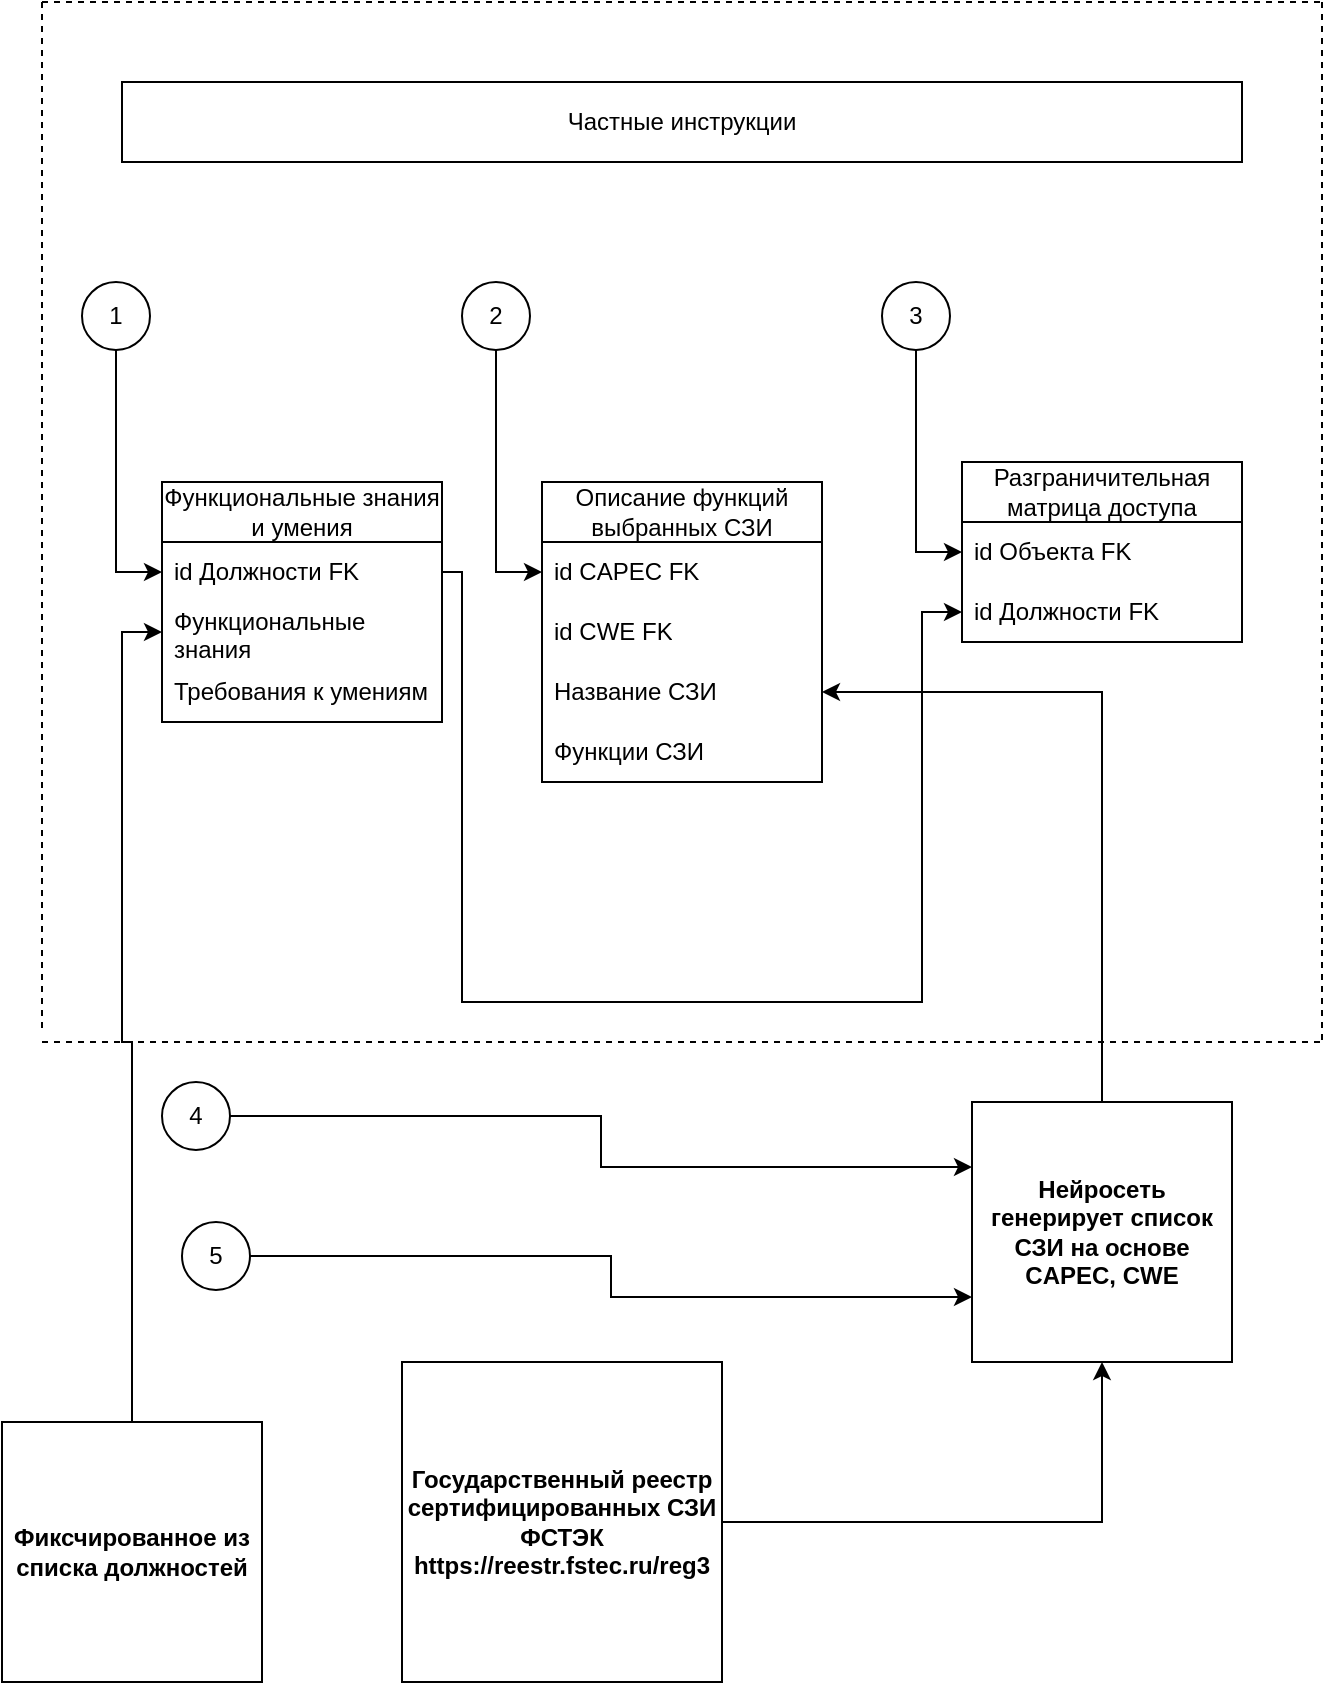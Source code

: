 <mxfile version="24.8.6">
  <diagram name="Страница — 1" id="ICKh0Rubx5kFhzMo8I9A">
    <mxGraphModel dx="1290" dy="543" grid="1" gridSize="10" guides="1" tooltips="1" connect="1" arrows="1" fold="1" page="1" pageScale="1" pageWidth="827" pageHeight="1169" math="0" shadow="0">
      <root>
        <mxCell id="0" />
        <mxCell id="1" parent="0" />
        <mxCell id="rjg_p7jUvO2MHr7AOark-1" value="Частные инструкции" style="rounded=0;whiteSpace=wrap;html=1;" parent="1" vertex="1">
          <mxGeometry x="80" y="120" width="560" height="40" as="geometry" />
        </mxCell>
        <mxCell id="rjg_p7jUvO2MHr7AOark-2" value="" style="endArrow=none;dashed=1;html=1;rounded=0;" parent="1" edge="1">
          <mxGeometry width="50" height="50" relative="1" as="geometry">
            <mxPoint x="40" y="80" as="sourcePoint" />
            <mxPoint x="680" y="80" as="targetPoint" />
          </mxGeometry>
        </mxCell>
        <mxCell id="rjg_p7jUvO2MHr7AOark-3" value="" style="endArrow=none;dashed=1;html=1;rounded=0;" parent="1" edge="1">
          <mxGeometry width="50" height="50" relative="1" as="geometry">
            <mxPoint x="40" y="600" as="sourcePoint" />
            <mxPoint x="680" y="600" as="targetPoint" />
          </mxGeometry>
        </mxCell>
        <mxCell id="rjg_p7jUvO2MHr7AOark-4" value="" style="endArrow=none;dashed=1;html=1;rounded=0;" parent="1" edge="1">
          <mxGeometry width="50" height="50" relative="1" as="geometry">
            <mxPoint x="40" y="80" as="sourcePoint" />
            <mxPoint x="40" y="595" as="targetPoint" />
          </mxGeometry>
        </mxCell>
        <mxCell id="rjg_p7jUvO2MHr7AOark-5" value="" style="endArrow=none;dashed=1;html=1;rounded=0;" parent="1" edge="1">
          <mxGeometry width="50" height="50" relative="1" as="geometry">
            <mxPoint x="680" y="80" as="sourcePoint" />
            <mxPoint x="680" y="600" as="targetPoint" />
          </mxGeometry>
        </mxCell>
        <mxCell id="rjg_p7jUvO2MHr7AOark-25" value="Функциональные знания и умения" style="swimlane;fontStyle=0;childLayout=stackLayout;horizontal=1;startSize=30;horizontalStack=0;resizeParent=1;resizeParentMax=0;resizeLast=0;collapsible=1;marginBottom=0;whiteSpace=wrap;html=1;" parent="1" vertex="1">
          <mxGeometry x="100" y="320" width="140" height="120" as="geometry" />
        </mxCell>
        <mxCell id="rjg_p7jUvO2MHr7AOark-26" value="id Должности FK" style="text;strokeColor=none;fillColor=none;align=left;verticalAlign=middle;spacingLeft=4;spacingRight=4;overflow=hidden;points=[[0,0.5],[1,0.5]];portConstraint=eastwest;rotatable=0;whiteSpace=wrap;html=1;" parent="rjg_p7jUvO2MHr7AOark-25" vertex="1">
          <mxGeometry y="30" width="140" height="30" as="geometry" />
        </mxCell>
        <mxCell id="rjg_p7jUvO2MHr7AOark-27" value="Функциональные знания" style="text;strokeColor=none;fillColor=none;align=left;verticalAlign=middle;spacingLeft=4;spacingRight=4;overflow=hidden;points=[[0,0.5],[1,0.5]];portConstraint=eastwest;rotatable=0;whiteSpace=wrap;html=1;" parent="rjg_p7jUvO2MHr7AOark-25" vertex="1">
          <mxGeometry y="60" width="140" height="30" as="geometry" />
        </mxCell>
        <mxCell id="rjg_p7jUvO2MHr7AOark-28" value="Требования к умениям" style="text;strokeColor=none;fillColor=none;align=left;verticalAlign=middle;spacingLeft=4;spacingRight=4;overflow=hidden;points=[[0,0.5],[1,0.5]];portConstraint=eastwest;rotatable=0;whiteSpace=wrap;html=1;" parent="rjg_p7jUvO2MHr7AOark-25" vertex="1">
          <mxGeometry y="90" width="140" height="30" as="geometry" />
        </mxCell>
        <mxCell id="rjg_p7jUvO2MHr7AOark-29" value="Описание функций выбранных СЗИ" style="swimlane;fontStyle=0;childLayout=stackLayout;horizontal=1;startSize=30;horizontalStack=0;resizeParent=1;resizeParentMax=0;resizeLast=0;collapsible=1;marginBottom=0;whiteSpace=wrap;html=1;" parent="1" vertex="1">
          <mxGeometry x="290" y="320" width="140" height="150" as="geometry" />
        </mxCell>
        <mxCell id="rjg_p7jUvO2MHr7AOark-30" value="id CAPEC FK" style="text;strokeColor=none;fillColor=none;align=left;verticalAlign=middle;spacingLeft=4;spacingRight=4;overflow=hidden;points=[[0,0.5],[1,0.5]];portConstraint=eastwest;rotatable=0;whiteSpace=wrap;html=1;" parent="rjg_p7jUvO2MHr7AOark-29" vertex="1">
          <mxGeometry y="30" width="140" height="30" as="geometry" />
        </mxCell>
        <mxCell id="rjg_p7jUvO2MHr7AOark-31" value="id CWE FK" style="text;strokeColor=none;fillColor=none;align=left;verticalAlign=middle;spacingLeft=4;spacingRight=4;overflow=hidden;points=[[0,0.5],[1,0.5]];portConstraint=eastwest;rotatable=0;whiteSpace=wrap;html=1;" parent="rjg_p7jUvO2MHr7AOark-29" vertex="1">
          <mxGeometry y="60" width="140" height="30" as="geometry" />
        </mxCell>
        <mxCell id="rjg_p7jUvO2MHr7AOark-32" value="Название СЗИ" style="text;strokeColor=none;fillColor=none;align=left;verticalAlign=middle;spacingLeft=4;spacingRight=4;overflow=hidden;points=[[0,0.5],[1,0.5]];portConstraint=eastwest;rotatable=0;whiteSpace=wrap;html=1;" parent="rjg_p7jUvO2MHr7AOark-29" vertex="1">
          <mxGeometry y="90" width="140" height="30" as="geometry" />
        </mxCell>
        <mxCell id="A5OP5Wsb49NKZ3MXhjeG-15" value="Функции СЗИ" style="text;strokeColor=none;fillColor=none;align=left;verticalAlign=middle;spacingLeft=4;spacingRight=4;overflow=hidden;points=[[0,0.5],[1,0.5]];portConstraint=eastwest;rotatable=0;whiteSpace=wrap;html=1;" parent="rjg_p7jUvO2MHr7AOark-29" vertex="1">
          <mxGeometry y="120" width="140" height="30" as="geometry" />
        </mxCell>
        <mxCell id="rjg_p7jUvO2MHr7AOark-33" value="Разграничительная матрица доступа" style="swimlane;fontStyle=0;childLayout=stackLayout;horizontal=1;startSize=30;horizontalStack=0;resizeParent=1;resizeParentMax=0;resizeLast=0;collapsible=1;marginBottom=0;whiteSpace=wrap;html=1;" parent="1" vertex="1">
          <mxGeometry x="500" y="310" width="140" height="90" as="geometry" />
        </mxCell>
        <mxCell id="rjg_p7jUvO2MHr7AOark-34" value="id Объекта FK" style="text;strokeColor=none;fillColor=none;align=left;verticalAlign=middle;spacingLeft=4;spacingRight=4;overflow=hidden;points=[[0,0.5],[1,0.5]];portConstraint=eastwest;rotatable=0;whiteSpace=wrap;html=1;" parent="rjg_p7jUvO2MHr7AOark-33" vertex="1">
          <mxGeometry y="30" width="140" height="30" as="geometry" />
        </mxCell>
        <mxCell id="rjg_p7jUvO2MHr7AOark-35" value="id Должности FK" style="text;strokeColor=none;fillColor=none;align=left;verticalAlign=middle;spacingLeft=4;spacingRight=4;overflow=hidden;points=[[0,0.5],[1,0.5]];portConstraint=eastwest;rotatable=0;whiteSpace=wrap;html=1;" parent="rjg_p7jUvO2MHr7AOark-33" vertex="1">
          <mxGeometry y="60" width="140" height="30" as="geometry" />
        </mxCell>
        <mxCell id="WNMJgXTsi9qmIC7OrOoU-24" style="edgeStyle=orthogonalEdgeStyle;rounded=0;orthogonalLoop=1;jettySize=auto;html=1;exitX=0.5;exitY=1;exitDx=0;exitDy=0;entryX=0;entryY=0.5;entryDx=0;entryDy=0;" parent="1" source="WNMJgXTsi9qmIC7OrOoU-23" target="rjg_p7jUvO2MHr7AOark-34" edge="1">
          <mxGeometry relative="1" as="geometry" />
        </mxCell>
        <mxCell id="WNMJgXTsi9qmIC7OrOoU-23" value="3" style="ellipse;whiteSpace=wrap;html=1;aspect=fixed;" parent="1" vertex="1">
          <mxGeometry x="460" y="220" width="34" height="34" as="geometry" />
        </mxCell>
        <mxCell id="WNMJgXTsi9qmIC7OrOoU-26" style="edgeStyle=orthogonalEdgeStyle;rounded=0;orthogonalLoop=1;jettySize=auto;html=1;entryX=0;entryY=0.5;entryDx=0;entryDy=0;" parent="1" source="WNMJgXTsi9qmIC7OrOoU-25" target="rjg_p7jUvO2MHr7AOark-26" edge="1">
          <mxGeometry relative="1" as="geometry" />
        </mxCell>
        <mxCell id="WNMJgXTsi9qmIC7OrOoU-25" value="1" style="ellipse;whiteSpace=wrap;html=1;aspect=fixed;" parent="1" vertex="1">
          <mxGeometry x="60" y="220" width="34" height="34" as="geometry" />
        </mxCell>
        <mxCell id="WNMJgXTsi9qmIC7OrOoU-28" style="edgeStyle=orthogonalEdgeStyle;rounded=0;orthogonalLoop=1;jettySize=auto;html=1;exitX=0.5;exitY=1;exitDx=0;exitDy=0;entryX=0;entryY=0.5;entryDx=0;entryDy=0;" parent="1" source="WNMJgXTsi9qmIC7OrOoU-27" target="rjg_p7jUvO2MHr7AOark-30" edge="1">
          <mxGeometry relative="1" as="geometry" />
        </mxCell>
        <mxCell id="WNMJgXTsi9qmIC7OrOoU-27" value="2" style="ellipse;whiteSpace=wrap;html=1;aspect=fixed;" parent="1" vertex="1">
          <mxGeometry x="250" y="220" width="34" height="34" as="geometry" />
        </mxCell>
        <mxCell id="s7XpErAW07il3C_cHdjH-1" style="edgeStyle=orthogonalEdgeStyle;rounded=0;orthogonalLoop=1;jettySize=auto;html=1;exitX=1;exitY=0.5;exitDx=0;exitDy=0;entryX=0;entryY=0.5;entryDx=0;entryDy=0;" parent="1" source="rjg_p7jUvO2MHr7AOark-26" target="rjg_p7jUvO2MHr7AOark-35" edge="1">
          <mxGeometry relative="1" as="geometry">
            <Array as="points">
              <mxPoint x="250" y="365" />
              <mxPoint x="250" y="580" />
              <mxPoint x="480" y="580" />
              <mxPoint x="480" y="385" />
            </Array>
          </mxGeometry>
        </mxCell>
        <mxCell id="Uabi27Ls0RjpIvT9uaum-7" style="edgeStyle=orthogonalEdgeStyle;rounded=0;orthogonalLoop=1;jettySize=auto;html=1;entryX=0.5;entryY=1;entryDx=0;entryDy=0;" edge="1" parent="1" source="Uabi27Ls0RjpIvT9uaum-1" target="Uabi27Ls0RjpIvT9uaum-6">
          <mxGeometry relative="1" as="geometry" />
        </mxCell>
        <mxCell id="Uabi27Ls0RjpIvT9uaum-1" value="&lt;b&gt;Государственный реестр сертифицированных СЗИ ФСТЭК&lt;/b&gt;&lt;br&gt;&lt;b&gt;https://reestr.fstec.ru/reg3&lt;/b&gt;" style="whiteSpace=wrap;html=1;aspect=fixed;" vertex="1" parent="1">
          <mxGeometry x="220" y="760" width="160" height="160" as="geometry" />
        </mxCell>
        <mxCell id="Uabi27Ls0RjpIvT9uaum-12" style="edgeStyle=orthogonalEdgeStyle;rounded=0;orthogonalLoop=1;jettySize=auto;html=1;entryX=1;entryY=0.5;entryDx=0;entryDy=0;" edge="1" parent="1" source="Uabi27Ls0RjpIvT9uaum-6" target="rjg_p7jUvO2MHr7AOark-32">
          <mxGeometry relative="1" as="geometry" />
        </mxCell>
        <mxCell id="Uabi27Ls0RjpIvT9uaum-6" value="&lt;b&gt;Нейросеть генерирует список СЗИ на основе CAPEC, CWE&lt;/b&gt;" style="whiteSpace=wrap;html=1;aspect=fixed;" vertex="1" parent="1">
          <mxGeometry x="505" y="630" width="130" height="130" as="geometry" />
        </mxCell>
        <mxCell id="Uabi27Ls0RjpIvT9uaum-10" style="edgeStyle=orthogonalEdgeStyle;rounded=0;orthogonalLoop=1;jettySize=auto;html=1;exitX=1;exitY=0.5;exitDx=0;exitDy=0;entryX=0;entryY=0.25;entryDx=0;entryDy=0;" edge="1" parent="1" source="Uabi27Ls0RjpIvT9uaum-8" target="Uabi27Ls0RjpIvT9uaum-6">
          <mxGeometry relative="1" as="geometry" />
        </mxCell>
        <mxCell id="Uabi27Ls0RjpIvT9uaum-8" value="4" style="ellipse;whiteSpace=wrap;html=1;aspect=fixed;" vertex="1" parent="1">
          <mxGeometry x="100" y="620" width="34" height="34" as="geometry" />
        </mxCell>
        <mxCell id="Uabi27Ls0RjpIvT9uaum-11" style="edgeStyle=orthogonalEdgeStyle;rounded=0;orthogonalLoop=1;jettySize=auto;html=1;exitX=1;exitY=0.5;exitDx=0;exitDy=0;entryX=0;entryY=0.75;entryDx=0;entryDy=0;" edge="1" parent="1" source="Uabi27Ls0RjpIvT9uaum-9" target="Uabi27Ls0RjpIvT9uaum-6">
          <mxGeometry relative="1" as="geometry" />
        </mxCell>
        <mxCell id="Uabi27Ls0RjpIvT9uaum-9" value="5" style="ellipse;whiteSpace=wrap;html=1;aspect=fixed;" vertex="1" parent="1">
          <mxGeometry x="110" y="690" width="34" height="34" as="geometry" />
        </mxCell>
        <mxCell id="Uabi27Ls0RjpIvT9uaum-14" style="edgeStyle=orthogonalEdgeStyle;rounded=0;orthogonalLoop=1;jettySize=auto;html=1;entryX=0;entryY=0.5;entryDx=0;entryDy=0;" edge="1" parent="1" source="Uabi27Ls0RjpIvT9uaum-13" target="rjg_p7jUvO2MHr7AOark-27">
          <mxGeometry relative="1" as="geometry" />
        </mxCell>
        <mxCell id="Uabi27Ls0RjpIvT9uaum-13" value="&lt;b&gt;Фиксчированное из списка должностей&lt;/b&gt;" style="whiteSpace=wrap;html=1;aspect=fixed;" vertex="1" parent="1">
          <mxGeometry x="20" y="790" width="130" height="130" as="geometry" />
        </mxCell>
      </root>
    </mxGraphModel>
  </diagram>
</mxfile>
